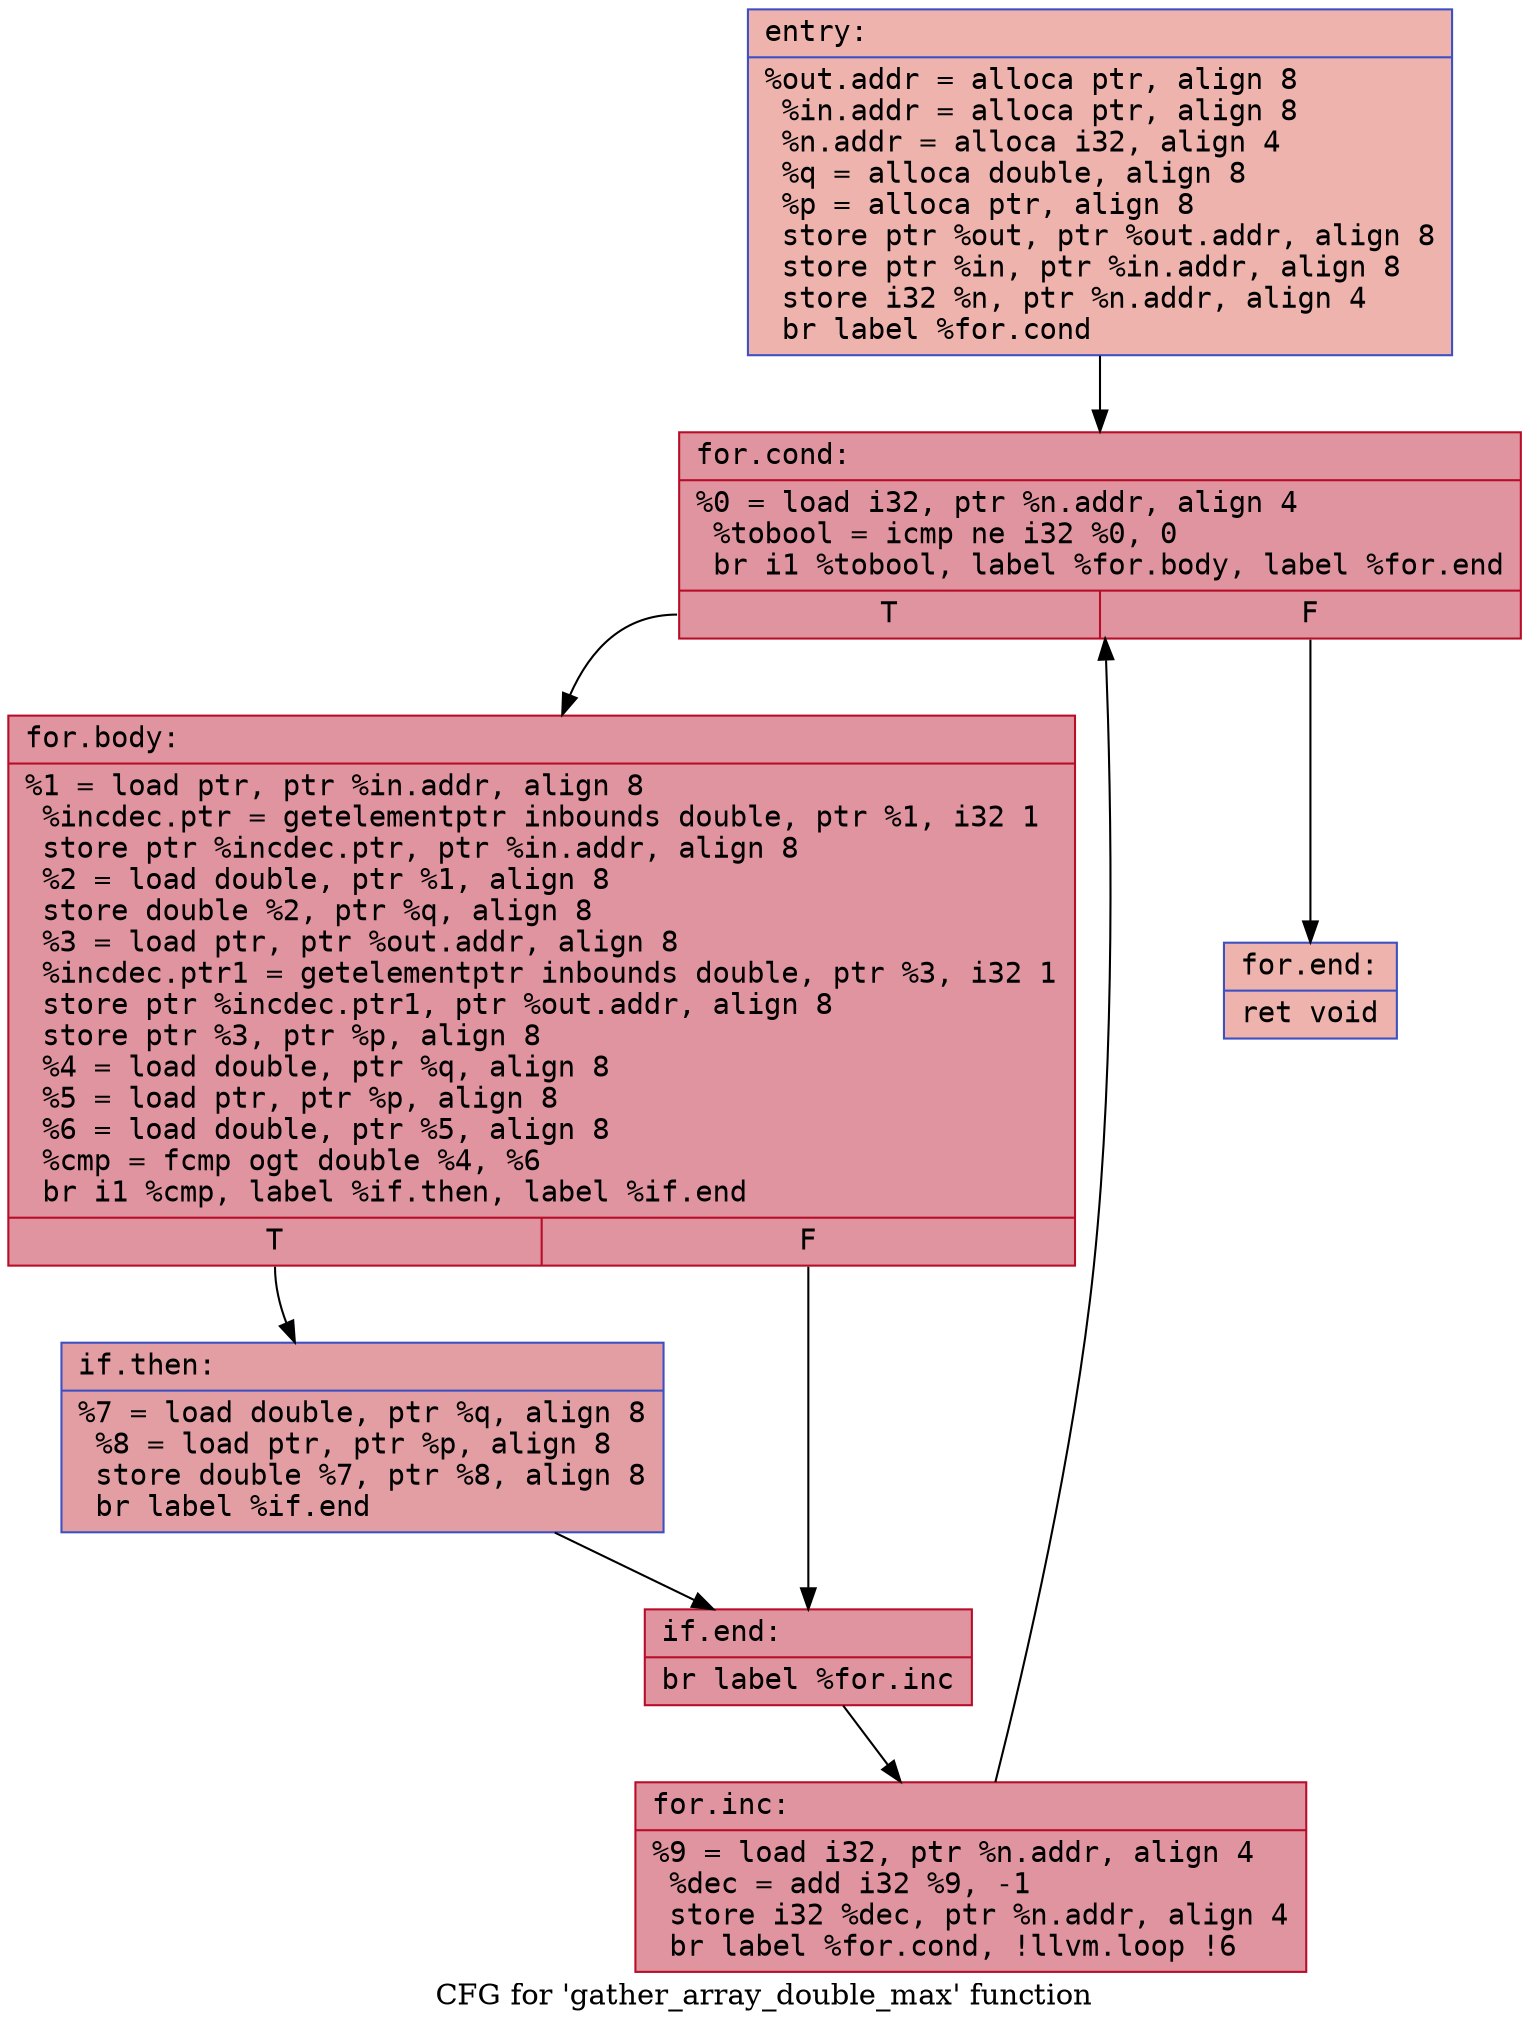 digraph "CFG for 'gather_array_double_max' function" {
	label="CFG for 'gather_array_double_max' function";

	Node0x55e011c6e020 [shape=record,color="#3d50c3ff", style=filled, fillcolor="#d6524470" fontname="Courier",label="{entry:\l|  %out.addr = alloca ptr, align 8\l  %in.addr = alloca ptr, align 8\l  %n.addr = alloca i32, align 4\l  %q = alloca double, align 8\l  %p = alloca ptr, align 8\l  store ptr %out, ptr %out.addr, align 8\l  store ptr %in, ptr %in.addr, align 8\l  store i32 %n, ptr %n.addr, align 4\l  br label %for.cond\l}"];
	Node0x55e011c6e020 -> Node0x55e011c6e4d0[tooltip="entry -> for.cond\nProbability 100.00%" ];
	Node0x55e011c6e4d0 [shape=record,color="#b70d28ff", style=filled, fillcolor="#b70d2870" fontname="Courier",label="{for.cond:\l|  %0 = load i32, ptr %n.addr, align 4\l  %tobool = icmp ne i32 %0, 0\l  br i1 %tobool, label %for.body, label %for.end\l|{<s0>T|<s1>F}}"];
	Node0x55e011c6e4d0:s0 -> Node0x55e011c6e6c0[tooltip="for.cond -> for.body\nProbability 96.88%" ];
	Node0x55e011c6e4d0:s1 -> Node0x55e011c6e740[tooltip="for.cond -> for.end\nProbability 3.12%" ];
	Node0x55e011c6e6c0 [shape=record,color="#b70d28ff", style=filled, fillcolor="#b70d2870" fontname="Courier",label="{for.body:\l|  %1 = load ptr, ptr %in.addr, align 8\l  %incdec.ptr = getelementptr inbounds double, ptr %1, i32 1\l  store ptr %incdec.ptr, ptr %in.addr, align 8\l  %2 = load double, ptr %1, align 8\l  store double %2, ptr %q, align 8\l  %3 = load ptr, ptr %out.addr, align 8\l  %incdec.ptr1 = getelementptr inbounds double, ptr %3, i32 1\l  store ptr %incdec.ptr1, ptr %out.addr, align 8\l  store ptr %3, ptr %p, align 8\l  %4 = load double, ptr %q, align 8\l  %5 = load ptr, ptr %p, align 8\l  %6 = load double, ptr %5, align 8\l  %cmp = fcmp ogt double %4, %6\l  br i1 %cmp, label %if.then, label %if.end\l|{<s0>T|<s1>F}}"];
	Node0x55e011c6e6c0:s0 -> Node0x55e011c6f1d0[tooltip="for.body -> if.then\nProbability 50.00%" ];
	Node0x55e011c6e6c0:s1 -> Node0x55e011c6f240[tooltip="for.body -> if.end\nProbability 50.00%" ];
	Node0x55e011c6f1d0 [shape=record,color="#3d50c3ff", style=filled, fillcolor="#be242e70" fontname="Courier",label="{if.then:\l|  %7 = load double, ptr %q, align 8\l  %8 = load ptr, ptr %p, align 8\l  store double %7, ptr %8, align 8\l  br label %if.end\l}"];
	Node0x55e011c6f1d0 -> Node0x55e011c6f240[tooltip="if.then -> if.end\nProbability 100.00%" ];
	Node0x55e011c6f240 [shape=record,color="#b70d28ff", style=filled, fillcolor="#b70d2870" fontname="Courier",label="{if.end:\l|  br label %for.inc\l}"];
	Node0x55e011c6f240 -> Node0x55e011c6f570[tooltip="if.end -> for.inc\nProbability 100.00%" ];
	Node0x55e011c6f570 [shape=record,color="#b70d28ff", style=filled, fillcolor="#b70d2870" fontname="Courier",label="{for.inc:\l|  %9 = load i32, ptr %n.addr, align 4\l  %dec = add i32 %9, -1\l  store i32 %dec, ptr %n.addr, align 4\l  br label %for.cond, !llvm.loop !6\l}"];
	Node0x55e011c6f570 -> Node0x55e011c6e4d0[tooltip="for.inc -> for.cond\nProbability 100.00%" ];
	Node0x55e011c6e740 [shape=record,color="#3d50c3ff", style=filled, fillcolor="#d6524470" fontname="Courier",label="{for.end:\l|  ret void\l}"];
}
